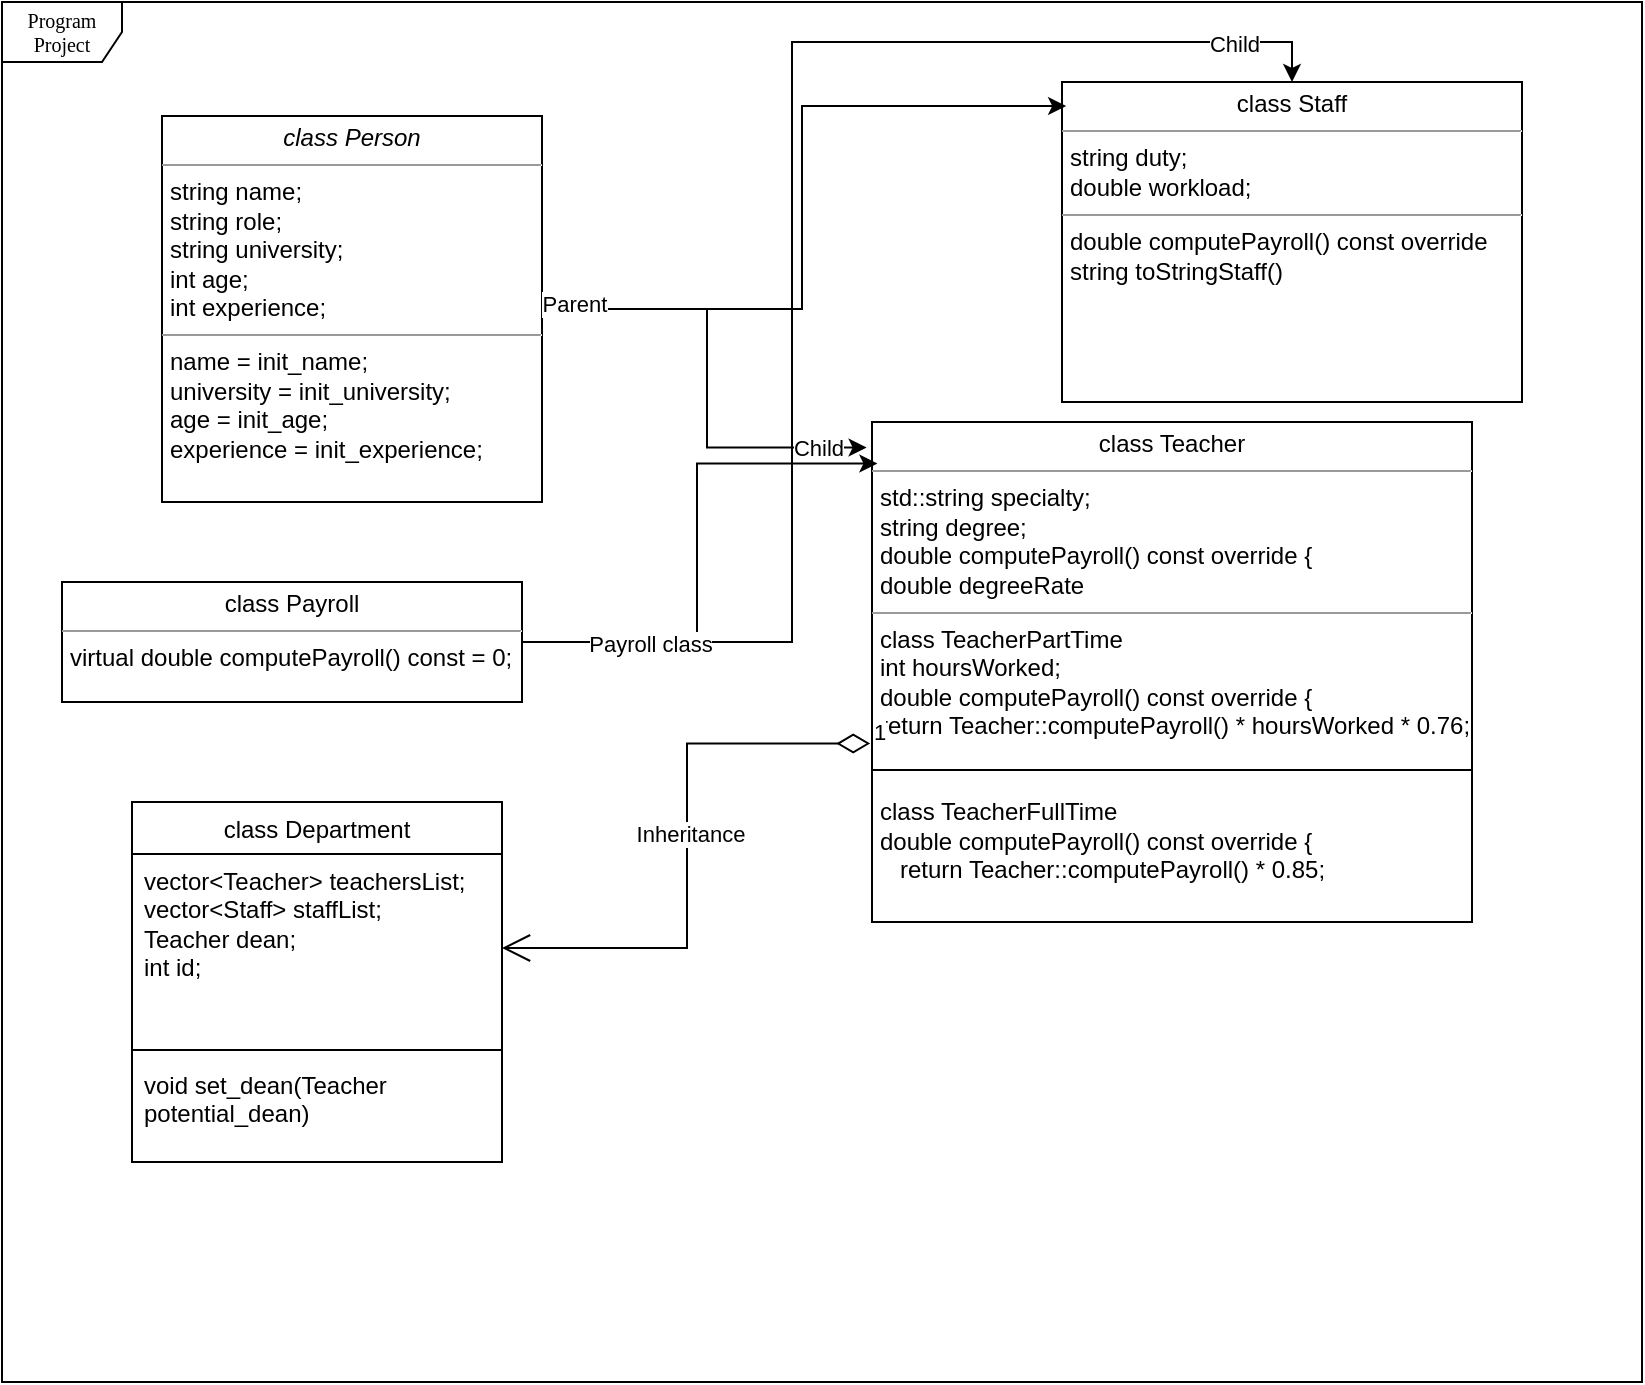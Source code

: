 <mxfile version="24.4.13" type="github">
  <diagram name="Page-1" id="c4acf3e9-155e-7222-9cf6-157b1a14988f">
    <mxGraphModel dx="2238" dy="637" grid="1" gridSize="10" guides="1" tooltips="1" connect="1" arrows="1" fold="1" page="1" pageScale="1" pageWidth="850" pageHeight="1100" background="none" math="0" shadow="0">
      <root>
        <mxCell id="0" />
        <mxCell id="1" parent="0" />
        <mxCell id="17acba5748e5396b-1" value="Program Project" style="shape=umlFrame;whiteSpace=wrap;html=1;rounded=0;shadow=0;comic=0;labelBackgroundColor=none;strokeWidth=1;fontFamily=Verdana;fontSize=10;align=center;" parent="1" vertex="1">
          <mxGeometry x="-10" width="820" height="690" as="geometry" />
        </mxCell>
        <mxCell id="JhGzBMYADT0RusUh7XYn-3" style="edgeStyle=orthogonalEdgeStyle;rounded=0;orthogonalLoop=1;jettySize=auto;html=1;exitX=0.5;exitY=1;exitDx=0;exitDy=0;" parent="1" source="5d2195bd80daf111-18" edge="1">
          <mxGeometry relative="1" as="geometry">
            <mxPoint x="155" y="220" as="targetPoint" />
          </mxGeometry>
        </mxCell>
        <mxCell id="5d2195bd80daf111-18" value="&lt;p style=&quot;margin:0px;margin-top:4px;text-align:center;&quot;&gt;&lt;i&gt;class Person&lt;/i&gt;&lt;/p&gt;&lt;hr size=&quot;1&quot;&gt;&lt;p style=&quot;margin:0px;margin-left:4px;&quot;&gt;string name;&amp;nbsp;&lt;/p&gt;&lt;p style=&quot;margin:0px;margin-left:4px;&quot;&gt;string role;&amp;nbsp;&lt;/p&gt;&lt;p style=&quot;margin:0px;margin-left:4px;&quot;&gt;string university;&amp;nbsp;&lt;/p&gt;&lt;p style=&quot;margin:0px;margin-left:4px;&quot;&gt;int age;&amp;nbsp;&lt;/p&gt;&lt;p style=&quot;margin:0px;margin-left:4px;&quot;&gt;int experience;&amp;nbsp;&lt;/p&gt;&lt;hr size=&quot;1&quot;&gt;&lt;p style=&quot;margin:0px;margin-left:4px;&quot;&gt;name = init_name;&amp;nbsp;&lt;/p&gt;&lt;p style=&quot;margin:0px;margin-left:4px;&quot;&gt;university = init_university;&amp;nbsp;&lt;/p&gt;&lt;p style=&quot;margin:0px;margin-left:4px;&quot;&gt;age = init_age;&amp;nbsp;&lt;/p&gt;&lt;p style=&quot;margin:0px;margin-left:4px;&quot;&gt;experience = init_experience;&amp;nbsp;&lt;/p&gt;" style="verticalAlign=top;align=left;overflow=fill;fontSize=12;fontFamily=Helvetica;html=1;rounded=0;shadow=0;comic=0;labelBackgroundColor=none;strokeWidth=1" parent="1" vertex="1">
          <mxGeometry x="70" y="57" width="190" height="193" as="geometry" />
        </mxCell>
        <mxCell id="5d2195bd80daf111-19" value="&lt;p style=&quot;margin:0px;margin-top:4px;text-align:center;&quot;&gt;class Teacher&lt;/p&gt;&lt;hr size=&quot;1&quot;&gt;&lt;p style=&quot;margin:0px;margin-left:4px;&quot;&gt;std::string specialty;&lt;/p&gt;&lt;p style=&quot;margin:0px;margin-left:4px;&quot;&gt;string degree;&lt;/p&gt;&lt;p style=&quot;margin:0px;margin-left:4px;&quot;&gt;double computePayroll() const override {&lt;br&gt;&lt;/p&gt;&lt;p style=&quot;margin:0px;margin-left:4px;&quot;&gt;double degreeRate&lt;br&gt;&lt;/p&gt;&lt;hr size=&quot;1&quot;&gt;&lt;p style=&quot;margin:0px;margin-left:4px;&quot;&gt;class TeacherPartTime&lt;br&gt;&lt;/p&gt;&lt;p style=&quot;margin:0px;margin-left:4px;&quot;&gt;int hoursWorked;&lt;br&gt;&lt;/p&gt;&lt;p style=&quot;margin:0px;margin-left:4px;&quot;&gt;double computePayroll() const override {&lt;br&gt;&lt;/p&gt;&lt;p style=&quot;margin:0px;margin-left:4px;&quot;&gt;return Teacher::computePayroll() * hoursWorked * 0.76;&lt;br&gt;&lt;/p&gt;&lt;p style=&quot;margin:0px;margin-left:4px;&quot;&gt;&lt;br&gt;&lt;/p&gt;&lt;p style=&quot;margin:0px;margin-left:4px;&quot;&gt;&lt;br&gt;&lt;/p&gt;&lt;p style=&quot;margin:0px;margin-left:4px;&quot;&gt;class TeacherFullTime&lt;br&gt;&lt;/p&gt;&lt;p style=&quot;margin:0px;margin-left:4px;&quot;&gt;double computePayroll() const override {&lt;/p&gt;&lt;p style=&quot;margin:0px;margin-left:4px;&quot;&gt;&amp;nbsp; &amp;nbsp;return Teacher::computePayroll() * 0.85;&lt;/p&gt;" style="verticalAlign=top;align=left;overflow=fill;fontSize=12;fontFamily=Helvetica;html=1;rounded=0;shadow=0;comic=0;labelBackgroundColor=none;strokeWidth=1" parent="1" vertex="1">
          <mxGeometry x="425" y="210" width="300" height="250" as="geometry" />
        </mxCell>
        <mxCell id="LvMjk4B5w0dxx_g9D-OM-21" style="edgeStyle=orthogonalEdgeStyle;rounded=0;orthogonalLoop=1;jettySize=auto;html=1;entryX=0.5;entryY=0;entryDx=0;entryDy=0;" parent="1" source="5d2195bd80daf111-20" target="LvMjk4B5w0dxx_g9D-OM-23" edge="1">
          <mxGeometry relative="1" as="geometry">
            <mxPoint x="425" y="40" as="targetPoint" />
          </mxGeometry>
        </mxCell>
        <mxCell id="Bh-_urNm_L3etP5NiJio-16" value="Child" style="edgeLabel;html=1;align=center;verticalAlign=middle;resizable=0;points=[];" vertex="1" connectable="0" parent="LvMjk4B5w0dxx_g9D-OM-21">
          <mxGeometry x="0.861" y="-1" relative="1" as="geometry">
            <mxPoint as="offset" />
          </mxGeometry>
        </mxCell>
        <mxCell id="5d2195bd80daf111-20" value="&lt;p style=&quot;margin:0px;margin-top:4px;text-align:center;&quot;&gt;class Payroll&lt;/p&gt;&lt;hr size=&quot;1&quot;&gt;&lt;p style=&quot;margin:0px;margin-left:4px;&quot;&gt;virtual double computePayroll() const = 0;&lt;br&gt;&lt;/p&gt;&lt;p style=&quot;margin:0px;margin-left:4px;&quot;&gt;&lt;br&gt;&lt;/p&gt;" style="verticalAlign=top;align=left;overflow=fill;fontSize=12;fontFamily=Helvetica;html=1;rounded=0;shadow=0;comic=0;labelBackgroundColor=none;strokeWidth=1" parent="1" vertex="1">
          <mxGeometry x="20" y="290" width="230" height="60" as="geometry" />
        </mxCell>
        <mxCell id="LvMjk4B5w0dxx_g9D-OM-23" value="&lt;p style=&quot;margin:0px;margin-top:4px;text-align:center;&quot;&gt;class Staff&lt;/p&gt;&lt;hr size=&quot;1&quot;&gt;&lt;p style=&quot;margin:0px;margin-left:4px;&quot;&gt;string duty;&lt;/p&gt;&lt;p style=&quot;margin:0px;margin-left:4px;&quot;&gt;double workload;&lt;/p&gt;&lt;hr size=&quot;1&quot;&gt;&lt;p style=&quot;margin:0px;margin-left:4px;&quot;&gt;double computePayroll() const override&lt;br&gt;&lt;/p&gt;&lt;p style=&quot;margin:0px;margin-left:4px;&quot;&gt;string toStringStaff()&lt;br&gt;&lt;/p&gt;&lt;p style=&quot;margin:0px;margin-left:4px;&quot;&gt;&lt;br&gt;&lt;/p&gt;" style="verticalAlign=top;align=left;overflow=fill;fontSize=12;fontFamily=Helvetica;html=1;rounded=0;shadow=0;comic=0;labelBackgroundColor=none;strokeWidth=1" parent="1" vertex="1">
          <mxGeometry x="520" y="40" width="230" height="160" as="geometry" />
        </mxCell>
        <mxCell id="LvMjk4B5w0dxx_g9D-OM-26" value="" style="line;strokeWidth=1;fillColor=none;align=left;verticalAlign=middle;spacingTop=-1;spacingLeft=3;spacingRight=3;rotatable=0;labelPosition=right;points=[];portConstraint=eastwest;strokeColor=inherit;" parent="1" vertex="1">
          <mxGeometry x="425" y="380" width="300" height="8" as="geometry" />
        </mxCell>
        <mxCell id="Bh-_urNm_L3etP5NiJio-2" style="edgeStyle=orthogonalEdgeStyle;rounded=0;orthogonalLoop=1;jettySize=auto;html=1;entryX=-0.009;entryY=0.051;entryDx=0;entryDy=0;entryPerimeter=0;" edge="1" parent="1" source="5d2195bd80daf111-18" target="5d2195bd80daf111-19">
          <mxGeometry relative="1" as="geometry" />
        </mxCell>
        <mxCell id="Bh-_urNm_L3etP5NiJio-21" value="Child" style="edgeLabel;html=1;align=center;verticalAlign=middle;resizable=0;points=[];" vertex="1" connectable="0" parent="Bh-_urNm_L3etP5NiJio-2">
          <mxGeometry x="0.792" relative="1" as="geometry">
            <mxPoint as="offset" />
          </mxGeometry>
        </mxCell>
        <mxCell id="Bh-_urNm_L3etP5NiJio-3" style="edgeStyle=orthogonalEdgeStyle;rounded=0;orthogonalLoop=1;jettySize=auto;html=1;entryX=0.009;entryY=0.083;entryDx=0;entryDy=0;entryPerimeter=0;" edge="1" parent="1" source="5d2195bd80daf111-20" target="5d2195bd80daf111-19">
          <mxGeometry relative="1" as="geometry" />
        </mxCell>
        <mxCell id="Bh-_urNm_L3etP5NiJio-20" value="Payroll class" style="edgeLabel;html=1;align=center;verticalAlign=middle;resizable=0;points=[];" vertex="1" connectable="0" parent="Bh-_urNm_L3etP5NiJio-3">
          <mxGeometry x="-0.522" y="-1" relative="1" as="geometry">
            <mxPoint as="offset" />
          </mxGeometry>
        </mxCell>
        <mxCell id="Bh-_urNm_L3etP5NiJio-4" style="edgeStyle=orthogonalEdgeStyle;rounded=0;orthogonalLoop=1;jettySize=auto;html=1;entryX=0.009;entryY=0.075;entryDx=0;entryDy=0;entryPerimeter=0;" edge="1" parent="1" source="5d2195bd80daf111-18" target="LvMjk4B5w0dxx_g9D-OM-23">
          <mxGeometry relative="1" as="geometry" />
        </mxCell>
        <mxCell id="Bh-_urNm_L3etP5NiJio-15" value="Parent" style="edgeLabel;html=1;align=center;verticalAlign=middle;resizable=0;points=[];" vertex="1" connectable="0" parent="Bh-_urNm_L3etP5NiJio-4">
          <mxGeometry x="-0.912" y="3" relative="1" as="geometry">
            <mxPoint as="offset" />
          </mxGeometry>
        </mxCell>
        <mxCell id="Bh-_urNm_L3etP5NiJio-9" value="&lt;span style=&quot;font-weight: 400;&quot;&gt;class Department&lt;/span&gt;" style="swimlane;fontStyle=1;align=center;verticalAlign=top;childLayout=stackLayout;horizontal=1;startSize=26;horizontalStack=0;resizeParent=1;resizeParentMax=0;resizeLast=0;collapsible=1;marginBottom=0;whiteSpace=wrap;html=1;" vertex="1" parent="1">
          <mxGeometry x="55" y="400" width="185" height="180" as="geometry" />
        </mxCell>
        <mxCell id="Bh-_urNm_L3etP5NiJio-10" value="&lt;div&gt;vector&amp;lt;Teacher&amp;gt; teachersList;&lt;/div&gt;&lt;div&gt;vector&amp;lt;Staff&amp;gt; staffList;&lt;/div&gt;&lt;div&gt;&lt;span style=&quot;background-color: initial;&quot;&gt;Teacher dean;&lt;/span&gt;&lt;/div&gt;&lt;div&gt;&lt;span style=&quot;background-color: initial;&quot;&gt;int id;&lt;/span&gt;&lt;/div&gt;" style="text;strokeColor=none;fillColor=none;align=left;verticalAlign=top;spacingLeft=4;spacingRight=4;overflow=hidden;rotatable=0;points=[[0,0.5],[1,0.5]];portConstraint=eastwest;whiteSpace=wrap;html=1;" vertex="1" parent="Bh-_urNm_L3etP5NiJio-9">
          <mxGeometry y="26" width="185" height="94" as="geometry" />
        </mxCell>
        <mxCell id="Bh-_urNm_L3etP5NiJio-11" value="" style="line;strokeWidth=1;fillColor=none;align=left;verticalAlign=middle;spacingTop=-1;spacingLeft=3;spacingRight=3;rotatable=0;labelPosition=right;points=[];portConstraint=eastwest;strokeColor=inherit;" vertex="1" parent="Bh-_urNm_L3etP5NiJio-9">
          <mxGeometry y="120" width="185" height="8" as="geometry" />
        </mxCell>
        <mxCell id="Bh-_urNm_L3etP5NiJio-12" value="void set_dean(Teacher potential_dean)&amp;nbsp;" style="text;strokeColor=none;fillColor=none;align=left;verticalAlign=top;spacingLeft=4;spacingRight=4;overflow=hidden;rotatable=0;points=[[0,0.5],[1,0.5]];portConstraint=eastwest;whiteSpace=wrap;html=1;" vertex="1" parent="Bh-_urNm_L3etP5NiJio-9">
          <mxGeometry y="128" width="185" height="52" as="geometry" />
        </mxCell>
        <mxCell id="Bh-_urNm_L3etP5NiJio-13" value="1" style="endArrow=open;html=1;endSize=12;startArrow=diamondThin;startSize=14;startFill=0;edgeStyle=orthogonalEdgeStyle;align=left;verticalAlign=bottom;rounded=0;exitX=-0.003;exitY=0.643;exitDx=0;exitDy=0;exitPerimeter=0;" edge="1" parent="1" source="5d2195bd80daf111-19" target="Bh-_urNm_L3etP5NiJio-10">
          <mxGeometry x="-1" y="3" relative="1" as="geometry">
            <mxPoint x="460" y="490" as="sourcePoint" />
            <mxPoint x="620" y="490" as="targetPoint" />
          </mxGeometry>
        </mxCell>
        <mxCell id="Bh-_urNm_L3etP5NiJio-18" value="Inheritance" style="edgeLabel;html=1;align=center;verticalAlign=middle;resizable=0;points=[];" vertex="1" connectable="0" parent="Bh-_urNm_L3etP5NiJio-13">
          <mxGeometry x="-0.047" y="1" relative="1" as="geometry">
            <mxPoint as="offset" />
          </mxGeometry>
        </mxCell>
      </root>
    </mxGraphModel>
  </diagram>
</mxfile>
